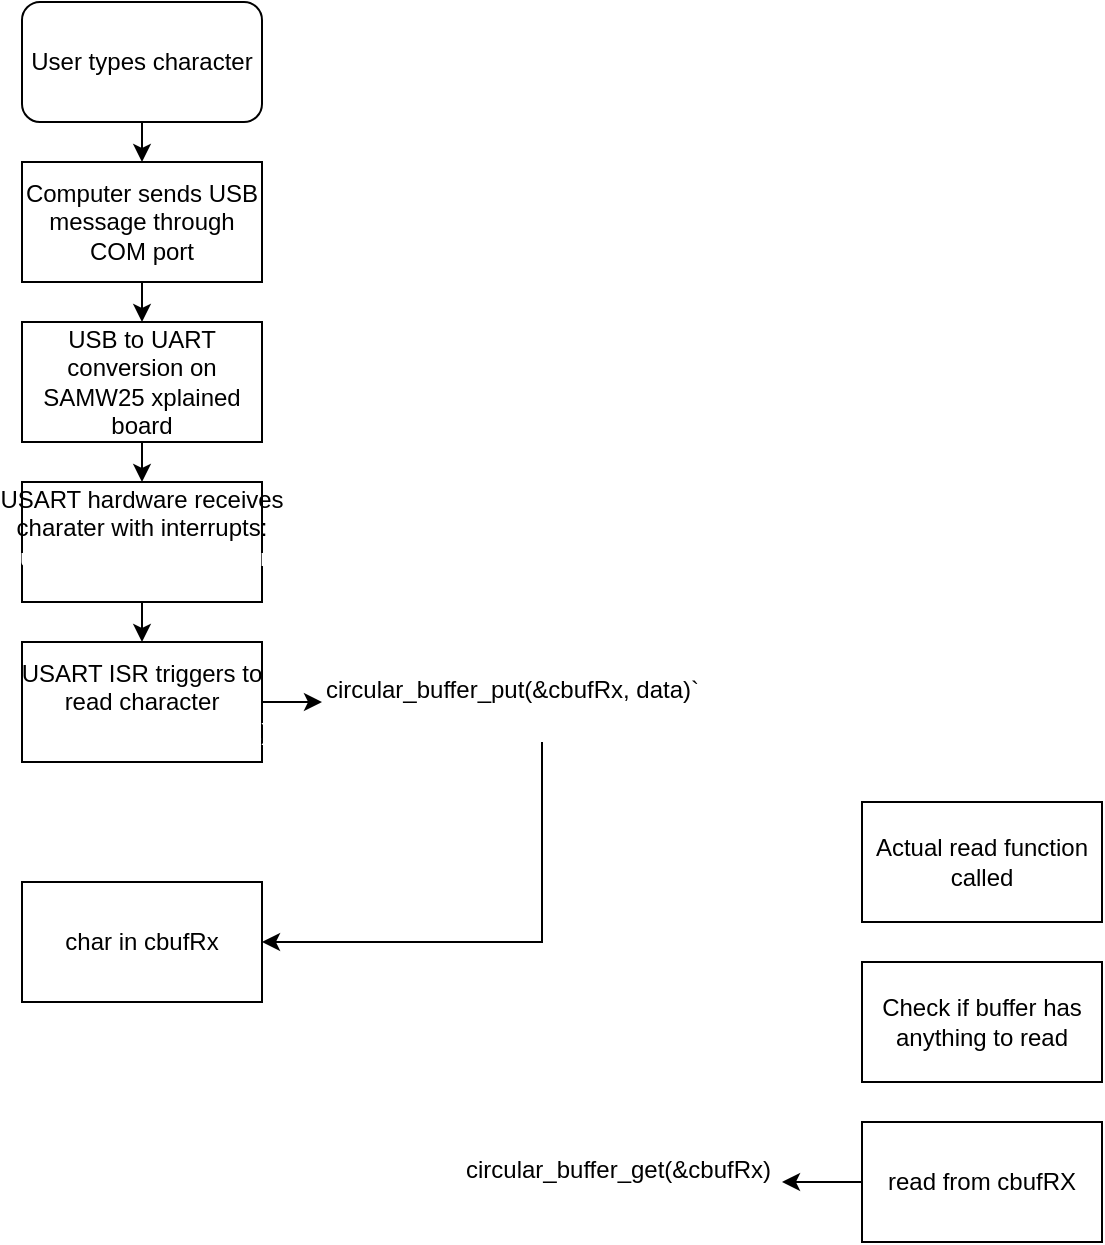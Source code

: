<mxfile version="26.1.1" pages="2">
  <diagram name="q7" id="eg5gaslN9lL7q7ROdbx1">
    <mxGraphModel dx="954" dy="612" grid="1" gridSize="10" guides="1" tooltips="1" connect="1" arrows="1" fold="1" page="1" pageScale="1" pageWidth="850" pageHeight="1100" math="0" shadow="0">
      <root>
        <mxCell id="0" />
        <mxCell id="1" parent="0" />
        <mxCell id="-8dmAbrjDuGhnUXd0PtP-9" style="edgeStyle=orthogonalEdgeStyle;rounded=0;orthogonalLoop=1;jettySize=auto;html=1;exitX=0.5;exitY=1;exitDx=0;exitDy=0;entryX=0.5;entryY=0;entryDx=0;entryDy=0;" edge="1" parent="1" source="nLC49wgBUl2hEHt7FJgS-3" target="nLC49wgBUl2hEHt7FJgS-4">
          <mxGeometry relative="1" as="geometry" />
        </mxCell>
        <mxCell id="nLC49wgBUl2hEHt7FJgS-3" value="User types character" style="rounded=1;whiteSpace=wrap;html=1;" vertex="1" parent="1">
          <mxGeometry x="240" y="80" width="120" height="60" as="geometry" />
        </mxCell>
        <mxCell id="-8dmAbrjDuGhnUXd0PtP-10" style="edgeStyle=orthogonalEdgeStyle;rounded=0;orthogonalLoop=1;jettySize=auto;html=1;exitX=0.5;exitY=1;exitDx=0;exitDy=0;entryX=0.5;entryY=0;entryDx=0;entryDy=0;" edge="1" parent="1" source="nLC49wgBUl2hEHt7FJgS-4" target="-8dmAbrjDuGhnUXd0PtP-1">
          <mxGeometry relative="1" as="geometry" />
        </mxCell>
        <mxCell id="nLC49wgBUl2hEHt7FJgS-4" value="Computer sends USB message through COM port" style="rounded=0;whiteSpace=wrap;html=1;" vertex="1" parent="1">
          <mxGeometry x="240" y="160" width="120" height="60" as="geometry" />
        </mxCell>
        <mxCell id="nLC49wgBUl2hEHt7FJgS-5" value="char in cbufRx" style="rounded=0;whiteSpace=wrap;html=1;" vertex="1" parent="1">
          <mxGeometry x="240" y="520" width="120" height="60" as="geometry" />
        </mxCell>
        <mxCell id="-8dmAbrjDuGhnUXd0PtP-11" style="edgeStyle=orthogonalEdgeStyle;rounded=0;orthogonalLoop=1;jettySize=auto;html=1;exitX=0.5;exitY=1;exitDx=0;exitDy=0;entryX=0.5;entryY=0;entryDx=0;entryDy=0;" edge="1" parent="1" source="-8dmAbrjDuGhnUXd0PtP-1" target="-8dmAbrjDuGhnUXd0PtP-3">
          <mxGeometry relative="1" as="geometry" />
        </mxCell>
        <mxCell id="-8dmAbrjDuGhnUXd0PtP-1" value="USB to UART conversion on SAMW25 xplained board" style="rounded=0;whiteSpace=wrap;html=1;" vertex="1" parent="1">
          <mxGeometry x="240" y="240" width="120" height="60" as="geometry" />
        </mxCell>
        <mxCell id="-8dmAbrjDuGhnUXd0PtP-12" style="edgeStyle=orthogonalEdgeStyle;rounded=0;orthogonalLoop=1;jettySize=auto;html=1;exitX=0.5;exitY=1;exitDx=0;exitDy=0;entryX=0.5;entryY=0;entryDx=0;entryDy=0;" edge="1" parent="1" source="-8dmAbrjDuGhnUXd0PtP-3" target="-8dmAbrjDuGhnUXd0PtP-5">
          <mxGeometry relative="1" as="geometry" />
        </mxCell>
        <mxCell id="-8dmAbrjDuGhnUXd0PtP-3" value="USART hardware receives charater with interrupts:&lt;div&gt;&amp;nbsp;&lt;font style=&quot;color: light-dark(rgb(255, 255, 255), rgb(255, 0, 0));&quot;&gt;&lt;span style=&quot;color: rgb(255, 255, 255);&quot;&gt;_usart_interrupt_handler() { if( }&lt;/span&gt;&lt;/font&gt;&lt;/div&gt;" style="rounded=0;whiteSpace=wrap;html=1;" vertex="1" parent="1">
          <mxGeometry x="240" y="320" width="120" height="60" as="geometry" />
        </mxCell>
        <mxCell id="-8dmAbrjDuGhnUXd0PtP-8" style="edgeStyle=orthogonalEdgeStyle;rounded=0;orthogonalLoop=1;jettySize=auto;html=1;exitX=1;exitY=0.5;exitDx=0;exitDy=0;entryX=0;entryY=0.5;entryDx=0;entryDy=0;" edge="1" parent="1" source="-8dmAbrjDuGhnUXd0PtP-5" target="-8dmAbrjDuGhnUXd0PtP-6">
          <mxGeometry relative="1" as="geometry" />
        </mxCell>
        <mxCell id="-8dmAbrjDuGhnUXd0PtP-5" value="USART ISR&amp;nbsp;triggers to read character&lt;div&gt;&amp;nbsp;&lt;font style=&quot;color: light-dark(rgb(255, 255, 255), rgb(255, 0, 0));&quot;&gt;&#39;USART_0_read(&amp;amp;data)&#39;&lt;/font&gt;&lt;/div&gt;" style="rounded=0;whiteSpace=wrap;html=1;" vertex="1" parent="1">
          <mxGeometry x="240" y="400" width="120" height="60" as="geometry" />
        </mxCell>
        <mxCell id="-8dmAbrjDuGhnUXd0PtP-18" style="edgeStyle=orthogonalEdgeStyle;rounded=0;orthogonalLoop=1;jettySize=auto;html=1;exitX=0.5;exitY=1;exitDx=0;exitDy=0;entryX=1;entryY=0.5;entryDx=0;entryDy=0;" edge="1" parent="1" source="-8dmAbrjDuGhnUXd0PtP-6" target="nLC49wgBUl2hEHt7FJgS-5">
          <mxGeometry relative="1" as="geometry" />
        </mxCell>
        <mxCell id="-8dmAbrjDuGhnUXd0PtP-6" value="circular_buffer_put(&amp;cbufRx, data)`" style="text;whiteSpace=wrap;" vertex="1" parent="1">
          <mxGeometry x="390" y="410" width="220" height="40" as="geometry" />
        </mxCell>
        <mxCell id="-8dmAbrjDuGhnUXd0PtP-7" value="Actual read function called" style="rounded=0;whiteSpace=wrap;html=1;" vertex="1" parent="1">
          <mxGeometry x="660" y="480" width="120" height="60" as="geometry" />
        </mxCell>
        <mxCell id="-8dmAbrjDuGhnUXd0PtP-13" value="Check if buffer has anything to read" style="rounded=0;whiteSpace=wrap;html=1;" vertex="1" parent="1">
          <mxGeometry x="660" y="560" width="120" height="60" as="geometry" />
        </mxCell>
        <mxCell id="-8dmAbrjDuGhnUXd0PtP-17" style="edgeStyle=orthogonalEdgeStyle;rounded=0;orthogonalLoop=1;jettySize=auto;html=1;exitX=0;exitY=0.5;exitDx=0;exitDy=0;entryX=1;entryY=0.5;entryDx=0;entryDy=0;" edge="1" parent="1" source="-8dmAbrjDuGhnUXd0PtP-14">
          <mxGeometry relative="1" as="geometry">
            <mxPoint x="620" y="670" as="targetPoint" />
          </mxGeometry>
        </mxCell>
        <mxCell id="-8dmAbrjDuGhnUXd0PtP-14" value="read from cbufRX" style="rounded=0;whiteSpace=wrap;html=1;" vertex="1" parent="1">
          <mxGeometry x="660" y="640" width="120" height="60" as="geometry" />
        </mxCell>
        <mxCell id="-8dmAbrjDuGhnUXd0PtP-15" value="circular_buffer_get(&amp;cbufRx)" style="text;whiteSpace=wrap;" vertex="1" parent="1">
          <mxGeometry x="460" y="650" width="160" height="40" as="geometry" />
        </mxCell>
      </root>
    </mxGraphModel>
  </diagram>
  <diagram id="69AIFionqCU4KmpSsLqw" name="q8">
    <mxGraphModel dx="3576" dy="1749" grid="1" gridSize="10" guides="1" tooltips="1" connect="1" arrows="1" fold="1" page="1" pageScale="1" pageWidth="850" pageHeight="1100" math="0" shadow="0">
      <root>
        <mxCell id="0" />
        <mxCell id="1" parent="0" />
        <mxCell id="6H_D1MLYfpjaKFubHR4l-17" style="edgeStyle=orthogonalEdgeStyle;rounded=0;orthogonalLoop=1;jettySize=auto;html=1;exitX=1;exitY=0.5;exitDx=0;exitDy=0;entryX=0;entryY=0.5;entryDx=0;entryDy=0;" edge="1" parent="1" source="Xbnj1MWFN5TdDOYCEd9Z-3" target="6H_D1MLYfpjaKFubHR4l-16">
          <mxGeometry relative="1" as="geometry" />
        </mxCell>
        <mxCell id="Xbnj1MWFN5TdDOYCEd9Z-3" value="busy" style="rounded=0;whiteSpace=wrap;html=1;" vertex="1" parent="1">
          <mxGeometry x="380" y="245" width="60" height="30" as="geometry" />
        </mxCell>
        <mxCell id="Xbnj1MWFN5TdDOYCEd9Z-6" value="_usart_write_buffer&lt;div&gt;(module, tx_data, length)&lt;/div&gt;" style="rounded=0;whiteSpace=wrap;html=1;" vertex="1" parent="1">
          <mxGeometry x="245" y="790" width="120" height="60" as="geometry" />
        </mxCell>
        <mxCell id="6H_D1MLYfpjaKFubHR4l-48" style="edgeStyle=orthogonalEdgeStyle;rounded=0;orthogonalLoop=1;jettySize=auto;html=1;exitX=0.5;exitY=1;exitDx=0;exitDy=0;" edge="1" parent="1" source="Xbnj1MWFN5TdDOYCEd9Z-8" target="Xbnj1MWFN5TdDOYCEd9Z-9">
          <mxGeometry relative="1" as="geometry" />
        </mxCell>
        <mxCell id="Xbnj1MWFN5TdDOYCEd9Z-8" value="Write values to USART hardware and enable data register empty interrupt" style="rounded=0;whiteSpace=wrap;html=1;" vertex="1" parent="1">
          <mxGeometry x="245" y="1020" width="120" height="60" as="geometry" />
        </mxCell>
        <mxCell id="6H_D1MLYfpjaKFubHR4l-44" style="edgeStyle=orthogonalEdgeStyle;rounded=0;orthogonalLoop=1;jettySize=auto;html=1;exitX=1;exitY=0.5;exitDx=0;exitDy=0;entryX=0.5;entryY=0;entryDx=0;entryDy=0;" edge="1" parent="1" source="Xbnj1MWFN5TdDOYCEd9Z-9" target="LdzH9NjF2yEKKVFPIRz5-3">
          <mxGeometry relative="1" as="geometry" />
        </mxCell>
        <mxCell id="6H_D1MLYfpjaKFubHR4l-49" value="empty or complete" style="edgeStyle=orthogonalEdgeStyle;rounded=0;orthogonalLoop=1;jettySize=auto;html=1;exitX=0;exitY=0.5;exitDx=0;exitDy=0;entryX=0.5;entryY=0;entryDx=0;entryDy=0;" edge="1" parent="1" source="Xbnj1MWFN5TdDOYCEd9Z-9" target="Xbnj1MWFN5TdDOYCEd9Z-10">
          <mxGeometry x="-0.148" relative="1" as="geometry">
            <mxPoint as="offset" />
          </mxGeometry>
        </mxCell>
        <mxCell id="Xbnj1MWFN5TdDOYCEd9Z-9" value="Data transmitted over tx until register empty" style="rounded=0;whiteSpace=wrap;html=1;" vertex="1" parent="1">
          <mxGeometry x="245" y="1119.95" width="120" height="60" as="geometry" />
        </mxCell>
        <mxCell id="6H_D1MLYfpjaKFubHR4l-43" style="edgeStyle=orthogonalEdgeStyle;rounded=0;orthogonalLoop=1;jettySize=auto;html=1;exitX=0.5;exitY=1;exitDx=0;exitDy=0;entryX=0.5;entryY=0;entryDx=0;entryDy=0;" edge="1" parent="1" source="Xbnj1MWFN5TdDOYCEd9Z-10" target="6H_D1MLYfpjaKFubHR4l-40">
          <mxGeometry relative="1" as="geometry">
            <mxPoint x="135" y="1190" as="targetPoint" />
          </mxGeometry>
        </mxCell>
        <mxCell id="Xbnj1MWFN5TdDOYCEd9Z-10" value="_usart_interrupt&lt;div&gt;_handler()&lt;/div&gt;" style="rounded=0;whiteSpace=wrap;html=1;" vertex="1" parent="1">
          <mxGeometry x="87.5" y="1170" width="95" height="40.05" as="geometry" />
        </mxCell>
        <mxCell id="6H_D1MLYfpjaKFubHR4l-4" style="edgeStyle=orthogonalEdgeStyle;rounded=0;orthogonalLoop=1;jettySize=auto;html=1;exitX=0.5;exitY=1;exitDx=0;exitDy=0;entryX=0.505;entryY=0.02;entryDx=0;entryDy=0;entryPerimeter=0;" edge="1" parent="1" source="Xbnj1MWFN5TdDOYCEd9Z-16" target="6H_D1MLYfpjaKFubHR4l-5">
          <mxGeometry relative="1" as="geometry">
            <mxPoint x="300" y="200" as="targetPoint" />
          </mxGeometry>
        </mxCell>
        <mxCell id="Xbnj1MWFN5TdDOYCEd9Z-16" value="Start:&lt;div&gt;String added to cbufTx:&amp;nbsp;&lt;br&gt;&lt;span style=&quot;text-align: left;&quot;&gt;circular_buffer_put&lt;/span&gt;&lt;/div&gt;&lt;div&gt;&lt;span style=&quot;text-align: left;&quot;&gt;(&amp;amp;cbufTx, data)&lt;/span&gt;&lt;/div&gt;" style="ellipse;whiteSpace=wrap;html=1;aspect=fixed;" vertex="1" parent="1">
          <mxGeometry x="240" y="40" width="120" height="120" as="geometry" />
        </mxCell>
        <mxCell id="Xbnj1MWFN5TdDOYCEd9Z-17" value="End:&lt;div&gt;Whole message shown on PC&lt;/div&gt;" style="ellipse;whiteSpace=wrap;html=1;aspect=fixed;" vertex="1" parent="1">
          <mxGeometry x="240" y="1590" width="100" height="100" as="geometry" />
        </mxCell>
        <mxCell id="6H_D1MLYfpjaKFubHR4l-45" style="edgeStyle=orthogonalEdgeStyle;rounded=0;orthogonalLoop=1;jettySize=auto;html=1;exitX=0.5;exitY=1;exitDx=0;exitDy=0;entryX=0.5;entryY=0;entryDx=0;entryDy=0;" edge="1" parent="1" source="LdzH9NjF2yEKKVFPIRz5-3" target="Uvlkl3ubx4em00gA9COW-1">
          <mxGeometry relative="1" as="geometry" />
        </mxCell>
        <mxCell id="LdzH9NjF2yEKKVFPIRz5-3" value="Hardware UART conversion to USB on SAMW25 xplained board" style="rounded=0;whiteSpace=wrap;html=1;" vertex="1" parent="1">
          <mxGeometry x="579.38" y="1220" width="120" height="60" as="geometry" />
        </mxCell>
        <mxCell id="6H_D1MLYfpjaKFubHR4l-46" style="edgeStyle=orthogonalEdgeStyle;rounded=0;orthogonalLoop=1;jettySize=auto;html=1;exitX=0.5;exitY=1;exitDx=0;exitDy=0;entryX=0.5;entryY=0;entryDx=0;entryDy=0;" edge="1" parent="1" source="Uvlkl3ubx4em00gA9COW-1" target="JG7suds1NpdHCkEHtWQR-1">
          <mxGeometry relative="1" as="geometry" />
        </mxCell>
        <mxCell id="Uvlkl3ubx4em00gA9COW-1" value="USB message to computer COM" style="rounded=0;whiteSpace=wrap;html=1;" vertex="1" parent="1">
          <mxGeometry x="580" y="1297.5" width="120" height="60" as="geometry" />
        </mxCell>
        <mxCell id="6H_D1MLYfpjaKFubHR4l-87" style="edgeStyle=orthogonalEdgeStyle;rounded=0;orthogonalLoop=1;jettySize=auto;html=1;exitX=0.5;exitY=1;exitDx=0;exitDy=0;entryX=1;entryY=0;entryDx=0;entryDy=0;" edge="1" parent="1" source="JG7suds1NpdHCkEHtWQR-1" target="Xbnj1MWFN5TdDOYCEd9Z-17">
          <mxGeometry relative="1" as="geometry">
            <Array as="points">
              <mxPoint x="640" y="1560" />
              <mxPoint x="325" y="1560" />
              <mxPoint x="325" y="1605" />
            </Array>
          </mxGeometry>
        </mxCell>
        <mxCell id="JG7suds1NpdHCkEHtWQR-1" value="COM / terminal interpret USB inputs&lt;div&gt;(maybe prints single char)&lt;/div&gt;" style="rounded=0;whiteSpace=wrap;html=1;" vertex="1" parent="1">
          <mxGeometry x="579.38" y="1380" width="120" height="60" as="geometry" />
        </mxCell>
        <mxCell id="6H_D1MLYfpjaKFubHR4l-19" style="edgeStyle=orthogonalEdgeStyle;rounded=0;orthogonalLoop=1;jettySize=auto;html=1;exitX=1;exitY=0.5;exitDx=0;exitDy=0;entryX=0;entryY=0.5;entryDx=0;entryDy=0;endArrow=none;startFill=0;" edge="1" parent="1" source="JG7suds1NpdHCkEHtWQR-2" target="6H_D1MLYfpjaKFubHR4l-15">
          <mxGeometry relative="1" as="geometry" />
        </mxCell>
        <mxCell id="6H_D1MLYfpjaKFubHR4l-22" style="edgeStyle=orthogonalEdgeStyle;rounded=0;orthogonalLoop=1;jettySize=auto;html=1;exitX=0.5;exitY=1;exitDx=0;exitDy=0;entryX=0.5;entryY=0;entryDx=0;entryDy=0;" edge="1" parent="1" source="JG7suds1NpdHCkEHtWQR-2" target="6H_D1MLYfpjaKFubHR4l-23">
          <mxGeometry relative="1" as="geometry">
            <mxPoint x="305.222" y="730" as="targetPoint" />
          </mxGeometry>
        </mxCell>
        <mxCell id="6H_D1MLYfpjaKFubHR4l-27" style="edgeStyle=orthogonalEdgeStyle;rounded=0;orthogonalLoop=1;jettySize=auto;html=1;exitX=1;exitY=0.5;exitDx=0;exitDy=0;entryX=0;entryY=0.5;entryDx=0;entryDy=0;endArrow=none;startFill=0;" edge="1" parent="1" source="JG7suds1NpdHCkEHtWQR-2" target="6H_D1MLYfpjaKFubHR4l-26">
          <mxGeometry relative="1" as="geometry" />
        </mxCell>
        <mxCell id="JG7suds1NpdHCkEHtWQR-2" value="Sanity&amp;nbsp;&lt;div&gt;checks,&lt;div&gt;&amp;nbsp;Length not 0, transmitter&amp;nbsp;&lt;/div&gt;&lt;div&gt;enabled&lt;/div&gt;&lt;/div&gt;" style="rhombus;whiteSpace=wrap;html=1;" vertex="1" parent="1">
          <mxGeometry x="245" y="580" width="120" height="120" as="geometry" />
        </mxCell>
        <mxCell id="6H_D1MLYfpjaKFubHR4l-38" style="edgeStyle=orthogonalEdgeStyle;rounded=0;orthogonalLoop=1;jettySize=auto;html=1;exitX=0.5;exitY=1;exitDx=0;exitDy=0;entryX=0.5;entryY=0;entryDx=0;entryDy=0;" edge="1" parent="1" source="JG7suds1NpdHCkEHtWQR-3" target="Xbnj1MWFN5TdDOYCEd9Z-8">
          <mxGeometry relative="1" as="geometry" />
        </mxCell>
        <mxCell id="JG7suds1NpdHCkEHtWQR-3" value="Sanity&amp;nbsp;&lt;div&gt;checks and not&amp;nbsp;&lt;/div&gt;&lt;div&gt;busy (remaining buffer len&lt;/div&gt;&lt;div&gt;&amp;nbsp;&amp;gt; 0).&lt;/div&gt;" style="rhombus;whiteSpace=wrap;html=1;" vertex="1" parent="1">
          <mxGeometry x="245" y="870" width="118.75" height="120" as="geometry" />
        </mxCell>
        <mxCell id="6H_D1MLYfpjaKFubHR4l-6" style="edgeStyle=orthogonalEdgeStyle;rounded=0;orthogonalLoop=1;jettySize=auto;html=1;exitX=1;exitY=0.5;exitDx=0;exitDy=0;entryX=0;entryY=0.5;entryDx=0;entryDy=0;" edge="1" parent="1" source="6H_D1MLYfpjaKFubHR4l-5" target="Xbnj1MWFN5TdDOYCEd9Z-3">
          <mxGeometry relative="1" as="geometry" />
        </mxCell>
        <mxCell id="6H_D1MLYfpjaKFubHR4l-9" style="edgeStyle=orthogonalEdgeStyle;rounded=0;orthogonalLoop=1;jettySize=auto;html=1;exitX=0.5;exitY=1;exitDx=0;exitDy=0;entryX=0.5;entryY=0;entryDx=0;entryDy=0;endArrow=none;startFill=0;" edge="1" parent="1" source="6H_D1MLYfpjaKFubHR4l-5" target="6H_D1MLYfpjaKFubHR4l-7">
          <mxGeometry relative="1" as="geometry" />
        </mxCell>
        <mxCell id="6H_D1MLYfpjaKFubHR4l-5" value="Check&lt;span style=&quot;background-color: transparent; color: light-dark(rgb(0, 0, 0), rgb(255, 255, 255));&quot;&gt;&amp;nbsp;&lt;/span&gt;&lt;div&gt;&lt;span style=&quot;background-color: transparent; color: light-dark(rgb(0, 0, 0), rgb(255, 255, 255));&quot;&gt;job&amp;nbsp;&lt;/span&gt;&lt;span style=&quot;background-color: transparent; color: light-dark(rgb(0, 0, 0), rgb(255, 255, 255));&quot;&gt;status:&lt;/span&gt;&lt;div&gt;&lt;div&gt;&lt;div&gt;&lt;span style=&quot;background-color: transparent; color: light-dark(rgb(0, 0, 0), rgb(255, 255, 255));&quot;&gt;usart_get_job&lt;/span&gt;&lt;/div&gt;&lt;div&gt;&lt;div&gt;_status()&lt;/div&gt;&lt;/div&gt;&lt;/div&gt;&lt;/div&gt;&lt;/div&gt;" style="rhombus;whiteSpace=wrap;html=1;" vertex="1" parent="1">
          <mxGeometry x="240" y="200" width="120" height="120" as="geometry" />
        </mxCell>
        <mxCell id="6H_D1MLYfpjaKFubHR4l-10" style="edgeStyle=orthogonalEdgeStyle;rounded=0;orthogonalLoop=1;jettySize=auto;html=1;exitX=0.5;exitY=1;exitDx=0;exitDy=0;entryX=0.5;entryY=0;entryDx=0;entryDy=0;" edge="1" parent="1" source="6H_D1MLYfpjaKFubHR4l-7" target="6H_D1MLYfpjaKFubHR4l-12">
          <mxGeometry relative="1" as="geometry">
            <mxPoint x="300" y="390" as="targetPoint" />
          </mxGeometry>
        </mxCell>
        <mxCell id="6H_D1MLYfpjaKFubHR4l-7" value="not busy" style="rounded=0;whiteSpace=wrap;html=1;" vertex="1" parent="1">
          <mxGeometry x="270" y="340" width="60" height="30" as="geometry" />
        </mxCell>
        <mxCell id="6H_D1MLYfpjaKFubHR4l-21" style="edgeStyle=orthogonalEdgeStyle;rounded=0;orthogonalLoop=1;jettySize=auto;html=1;exitX=0.5;exitY=1;exitDx=0;exitDy=0;entryX=0.5;entryY=0;entryDx=0;entryDy=0;" edge="1" parent="1" source="6H_D1MLYfpjaKFubHR4l-11" target="JG7suds1NpdHCkEHtWQR-2">
          <mxGeometry relative="1" as="geometry" />
        </mxCell>
        <mxCell id="6H_D1MLYfpjaKFubHR4l-11" value="write: usart_write_buffer_job (&amp;amp;usart_instance, (uin8_t *)&amp;amp;latestTx, 1)" style="rounded=0;whiteSpace=wrap;html=1;" vertex="1" parent="1">
          <mxGeometry x="240" y="480" width="130" height="70" as="geometry" />
        </mxCell>
        <mxCell id="6H_D1MLYfpjaKFubHR4l-12" value="&lt;span style=&quot;text-align: left;&quot;&gt;Load latestTx: circular_buffer_get (&amp;amp;cbufTx, *(uint8_t*)&amp;amp;latestTx)`&lt;/span&gt;" style="rounded=0;whiteSpace=wrap;html=1;" vertex="1" parent="1">
          <mxGeometry x="240" y="390" width="120" height="70" as="geometry" />
        </mxCell>
        <mxCell id="6H_D1MLYfpjaKFubHR4l-14" style="edgeStyle=orthogonalEdgeStyle;rounded=0;orthogonalLoop=1;jettySize=auto;html=1;exitX=0.5;exitY=1;exitDx=0;exitDy=0;entryX=0.461;entryY=0;entryDx=0;entryDy=0;entryPerimeter=0;" edge="1" parent="1" source="6H_D1MLYfpjaKFubHR4l-12" target="6H_D1MLYfpjaKFubHR4l-11">
          <mxGeometry relative="1" as="geometry" />
        </mxCell>
        <mxCell id="6H_D1MLYfpjaKFubHR4l-20" style="edgeStyle=orthogonalEdgeStyle;rounded=0;orthogonalLoop=1;jettySize=auto;html=1;exitX=1;exitY=0.5;exitDx=0;exitDy=0;entryX=0;entryY=0.5;entryDx=0;entryDy=0;" edge="1" parent="1" source="6H_D1MLYfpjaKFubHR4l-15" target="6H_D1MLYfpjaKFubHR4l-18">
          <mxGeometry relative="1" as="geometry" />
        </mxCell>
        <mxCell id="6H_D1MLYfpjaKFubHR4l-15" value="any false" style="rounded=0;whiteSpace=wrap;html=1;" vertex="1" parent="1">
          <mxGeometry x="400" y="650" width="60" height="30" as="geometry" />
        </mxCell>
        <mxCell id="6H_D1MLYfpjaKFubHR4l-16" value="&lt;div style=&quot;&quot;&gt;&lt;span style=&quot;background-color: transparent; color: light-dark(rgb(0, 0, 0), rgb(255, 255, 255));&quot;&gt;Do not attempt write&lt;/span&gt;&lt;/div&gt;" style="rounded=1;whiteSpace=wrap;html=1;align=center;" vertex="1" parent="1">
          <mxGeometry x="480" y="242.5" width="80" height="35" as="geometry" />
        </mxCell>
        <mxCell id="6H_D1MLYfpjaKFubHR4l-18" value="ERROR code returned" style="rounded=1;whiteSpace=wrap;html=1;" vertex="1" parent="1">
          <mxGeometry x="490" y="650" width="90" height="30" as="geometry" />
        </mxCell>
        <mxCell id="6H_D1MLYfpjaKFubHR4l-24" style="edgeStyle=orthogonalEdgeStyle;rounded=0;orthogonalLoop=1;jettySize=auto;html=1;exitX=0.5;exitY=1;exitDx=0;exitDy=0;entryX=0.5;entryY=0;entryDx=0;entryDy=0;" edge="1" parent="1" source="6H_D1MLYfpjaKFubHR4l-23" target="Xbnj1MWFN5TdDOYCEd9Z-6">
          <mxGeometry relative="1" as="geometry" />
        </mxCell>
        <mxCell id="6H_D1MLYfpjaKFubHR4l-23" value="All true" style="rounded=0;whiteSpace=wrap;html=1;" vertex="1" parent="1">
          <mxGeometry x="275" y="730" width="60" height="30" as="geometry" />
        </mxCell>
        <mxCell id="6H_D1MLYfpjaKFubHR4l-25" style="edgeStyle=orthogonalEdgeStyle;rounded=0;orthogonalLoop=1;jettySize=auto;html=1;exitX=0.5;exitY=1;exitDx=0;exitDy=0;entryX=0.5;entryY=0;entryDx=0;entryDy=0;" edge="1" parent="1" source="Xbnj1MWFN5TdDOYCEd9Z-6" target="JG7suds1NpdHCkEHtWQR-3">
          <mxGeometry relative="1" as="geometry" />
        </mxCell>
        <mxCell id="6H_D1MLYfpjaKFubHR4l-26" value="assert fail" style="rounded=0;whiteSpace=wrap;html=1;" vertex="1" parent="1">
          <mxGeometry x="400" y="600" width="60" height="30" as="geometry" />
        </mxCell>
        <mxCell id="6H_D1MLYfpjaKFubHR4l-28" style="edgeStyle=orthogonalEdgeStyle;rounded=0;orthogonalLoop=1;jettySize=auto;html=1;exitX=1;exitY=0.5;exitDx=0;exitDy=0;entryX=0;entryY=0.5;entryDx=0;entryDy=0;" edge="1" parent="1" target="6H_D1MLYfpjaKFubHR4l-29">
          <mxGeometry relative="1" as="geometry">
            <mxPoint x="460" y="615" as="sourcePoint" />
          </mxGeometry>
        </mxCell>
        <mxCell id="6H_D1MLYfpjaKFubHR4l-29" value="asm(&quot;BKPT #0)&lt;div&gt;Debugger breakpoint&lt;/div&gt;" style="rounded=1;whiteSpace=wrap;html=1;" vertex="1" parent="1">
          <mxGeometry x="490" y="590" width="90" height="50" as="geometry" />
        </mxCell>
        <mxCell id="6H_D1MLYfpjaKFubHR4l-30" style="edgeStyle=orthogonalEdgeStyle;rounded=0;orthogonalLoop=1;jettySize=auto;html=1;exitX=1;exitY=0.5;exitDx=0;exitDy=0;entryX=0;entryY=0.5;entryDx=0;entryDy=0;" edge="1" parent="1" target="6H_D1MLYfpjaKFubHR4l-33">
          <mxGeometry relative="1" as="geometry">
            <mxPoint x="364.38" y="930" as="sourcePoint" />
            <Array as="points">
              <mxPoint x="380" y="930" />
              <mxPoint x="380" y="955" />
            </Array>
          </mxGeometry>
        </mxCell>
        <mxCell id="6H_D1MLYfpjaKFubHR4l-31" style="edgeStyle=orthogonalEdgeStyle;rounded=0;orthogonalLoop=1;jettySize=auto;html=1;exitX=1;exitY=0.5;exitDx=0;exitDy=0;entryX=0;entryY=0.5;entryDx=0;entryDy=0;" edge="1" parent="1" target="6H_D1MLYfpjaKFubHR4l-35" source="JG7suds1NpdHCkEHtWQR-3">
          <mxGeometry relative="1" as="geometry">
            <mxPoint x="364.38" y="930" as="sourcePoint" />
            <Array as="points">
              <mxPoint x="380" y="930" />
              <mxPoint x="380" y="905" />
            </Array>
          </mxGeometry>
        </mxCell>
        <mxCell id="6H_D1MLYfpjaKFubHR4l-32" style="edgeStyle=orthogonalEdgeStyle;rounded=0;orthogonalLoop=1;jettySize=auto;html=1;exitX=1;exitY=0.5;exitDx=0;exitDy=0;entryX=0;entryY=0.5;entryDx=0;entryDy=0;" edge="1" parent="1" source="6H_D1MLYfpjaKFubHR4l-33" target="6H_D1MLYfpjaKFubHR4l-34">
          <mxGeometry relative="1" as="geometry" />
        </mxCell>
        <mxCell id="6H_D1MLYfpjaKFubHR4l-33" value="any false" style="rounded=0;whiteSpace=wrap;html=1;" vertex="1" parent="1">
          <mxGeometry x="399.38" y="940" width="60" height="30" as="geometry" />
        </mxCell>
        <mxCell id="6H_D1MLYfpjaKFubHR4l-34" value="ERROR code returned" style="rounded=1;whiteSpace=wrap;html=1;" vertex="1" parent="1">
          <mxGeometry x="489.38" y="940" width="90" height="30" as="geometry" />
        </mxCell>
        <mxCell id="6H_D1MLYfpjaKFubHR4l-35" value="assert fail" style="rounded=0;whiteSpace=wrap;html=1;" vertex="1" parent="1">
          <mxGeometry x="399.38" y="890" width="60" height="30" as="geometry" />
        </mxCell>
        <mxCell id="6H_D1MLYfpjaKFubHR4l-36" style="edgeStyle=orthogonalEdgeStyle;rounded=0;orthogonalLoop=1;jettySize=auto;html=1;exitX=1;exitY=0.5;exitDx=0;exitDy=0;entryX=0;entryY=0.5;entryDx=0;entryDy=0;" edge="1" parent="1" target="6H_D1MLYfpjaKFubHR4l-37">
          <mxGeometry relative="1" as="geometry">
            <mxPoint x="459.38" y="905" as="sourcePoint" />
          </mxGeometry>
        </mxCell>
        <mxCell id="6H_D1MLYfpjaKFubHR4l-37" value="asm(&quot;BKPT #0)&lt;div&gt;Debugger breakpoint&lt;/div&gt;" style="rounded=1;whiteSpace=wrap;html=1;" vertex="1" parent="1">
          <mxGeometry x="489.38" y="880" width="90" height="50" as="geometry" />
        </mxCell>
        <mxCell id="6H_D1MLYfpjaKFubHR4l-40" value="if(&lt;div&gt;interrupt_status&amp;nbsp;&lt;/div&gt;&lt;div&gt;&amp;amp; SERCOM_&lt;span style=&quot;background-color: transparent; color: light-dark(rgb(0, 0, 0), rgb(255, 255, 255));&quot;&gt;USART&lt;/span&gt;&lt;/div&gt;&lt;div&gt;&lt;span style=&quot;background-color: transparent; color: light-dark(rgb(0, 0, 0), rgb(255, 255, 255));&quot;&gt;_INTFLAG_&lt;/span&gt;&lt;/div&gt;&lt;div&gt;&lt;span style=&quot;background-color: transparent; color: light-dark(rgb(0, 0, 0), rgb(255, 255, 255));&quot;&gt;DRE)&lt;/span&gt;&lt;/div&gt;" style="rhombus;whiteSpace=wrap;html=1;" vertex="1" parent="1">
          <mxGeometry x="67.5" y="1230" width="135" height="130" as="geometry" />
        </mxCell>
        <mxCell id="6H_D1MLYfpjaKFubHR4l-42" style="edgeStyle=orthogonalEdgeStyle;rounded=0;orthogonalLoop=1;jettySize=auto;html=1;exitX=0.5;exitY=1;exitDx=0;exitDy=0;entryX=0.25;entryY=0;entryDx=0;entryDy=0;" edge="1" parent="1" source="6H_D1MLYfpjaKFubHR4l-41" target="Xbnj1MWFN5TdDOYCEd9Z-10">
          <mxGeometry relative="1" as="geometry">
            <Array as="points">
              <mxPoint x="111" y="1130" />
            </Array>
          </mxGeometry>
        </mxCell>
        <mxCell id="6H_D1MLYfpjaKFubHR4l-41" value="Other USART interrupt source" style="shape=hexagon;perimeter=hexagonPerimeter2;whiteSpace=wrap;html=1;fixedSize=1;" vertex="1" parent="1">
          <mxGeometry x="60" y="1090" width="110" height="40" as="geometry" />
        </mxCell>
        <mxCell id="6H_D1MLYfpjaKFubHR4l-52" style="edgeStyle=orthogonalEdgeStyle;rounded=0;orthogonalLoop=1;jettySize=auto;html=1;exitX=0;exitY=0.5;exitDx=0;exitDy=0;" edge="1" parent="1" target="6H_D1MLYfpjaKFubHR4l-75" source="6H_D1MLYfpjaKFubHR4l-54">
          <mxGeometry relative="1" as="geometry">
            <mxPoint x="-65" y="1295" as="targetPoint" />
            <mxPoint x="-10" y="1290" as="sourcePoint" />
          </mxGeometry>
        </mxCell>
        <mxCell id="6H_D1MLYfpjaKFubHR4l-54" value="False" style="rounded=0;whiteSpace=wrap;html=1;" vertex="1" parent="1">
          <mxGeometry y="1282.5" width="45" height="25" as="geometry" />
        </mxCell>
        <mxCell id="6H_D1MLYfpjaKFubHR4l-55" style="edgeStyle=orthogonalEdgeStyle;rounded=0;orthogonalLoop=1;jettySize=auto;html=1;entryX=0;entryY=0.5;entryDx=0;entryDy=0;endArrow=none;startFill=0;exitX=1;exitY=0.5;exitDx=0;exitDy=0;" edge="1" parent="1" source="6H_D1MLYfpjaKFubHR4l-54" target="6H_D1MLYfpjaKFubHR4l-40">
          <mxGeometry relative="1" as="geometry">
            <mxPoint x="30" y="1297.5" as="sourcePoint" />
            <mxPoint x="67.5" y="1297.5" as="targetPoint" />
            <Array as="points" />
          </mxGeometry>
        </mxCell>
        <mxCell id="6H_D1MLYfpjaKFubHR4l-57" value="True" style="rounded=0;whiteSpace=wrap;html=1;" vertex="1" parent="1">
          <mxGeometry x="112.5" y="1380" width="45" height="25" as="geometry" />
        </mxCell>
        <mxCell id="6H_D1MLYfpjaKFubHR4l-60" style="edgeStyle=orthogonalEdgeStyle;rounded=0;orthogonalLoop=1;jettySize=auto;html=1;entryX=0.5;entryY=0;entryDx=0;entryDy=0;endArrow=none;startFill=0;exitX=0.5;exitY=1;exitDx=0;exitDy=0;" edge="1" parent="1" source="6H_D1MLYfpjaKFubHR4l-40" target="6H_D1MLYfpjaKFubHR4l-57">
          <mxGeometry relative="1" as="geometry">
            <mxPoint x="55" y="1305" as="sourcePoint" />
            <mxPoint x="78" y="1305" as="targetPoint" />
            <Array as="points" />
          </mxGeometry>
        </mxCell>
        <mxCell id="6H_D1MLYfpjaKFubHR4l-62" value="" style="edgeStyle=orthogonalEdgeStyle;rounded=0;orthogonalLoop=1;jettySize=auto;html=1;exitX=1;exitY=0.5;exitDx=0;exitDy=0;entryX=0;entryY=0.5;entryDx=0;entryDy=0;" edge="1" parent="1" source="6H_D1MLYfpjaKFubHR4l-57" target="6H_D1MLYfpjaKFubHR4l-63">
          <mxGeometry relative="1" as="geometry">
            <mxPoint x="135.35" y="1405" as="sourcePoint" />
            <mxPoint x="250" y="1380" as="targetPoint" />
            <Array as="points">
              <mxPoint x="220" y="1393" />
              <mxPoint x="245" y="1393" />
            </Array>
          </mxGeometry>
        </mxCell>
        <mxCell id="6H_D1MLYfpjaKFubHR4l-63" value="Write values to USART hardware and enable data register empty interrupt" style="rounded=0;whiteSpace=wrap;html=1;" vertex="1" parent="1">
          <mxGeometry x="244.38" y="1362.5" width="120" height="60" as="geometry" />
        </mxCell>
        <mxCell id="6H_D1MLYfpjaKFubHR4l-68" style="edgeStyle=orthogonalEdgeStyle;rounded=0;orthogonalLoop=1;jettySize=auto;html=1;exitX=0;exitY=0.5;exitDx=0;exitDy=0;entryX=0.5;entryY=1;entryDx=0;entryDy=0;endArrow=none;startFill=0;" edge="1" parent="1" source="6H_D1MLYfpjaKFubHR4l-64" target="6H_D1MLYfpjaKFubHR4l-66">
          <mxGeometry relative="1" as="geometry">
            <Array as="points">
              <mxPoint x="240" y="1285" />
              <mxPoint x="240" y="1240" />
            </Array>
          </mxGeometry>
        </mxCell>
        <mxCell id="6H_D1MLYfpjaKFubHR4l-71" style="edgeStyle=orthogonalEdgeStyle;rounded=0;orthogonalLoop=1;jettySize=auto;html=1;exitX=1;exitY=0.5;exitDx=0;exitDy=0;entryX=0;entryY=0.5;entryDx=0;entryDy=0;endArrow=none;startFill=0;" edge="1" parent="1" source="6H_D1MLYfpjaKFubHR4l-64" target="6H_D1MLYfpjaKFubHR4l-72">
          <mxGeometry relative="1" as="geometry">
            <mxPoint x="410" y="1285" as="targetPoint" />
          </mxGeometry>
        </mxCell>
        <mxCell id="6H_D1MLYfpjaKFubHR4l-64" value="if(&lt;div&gt;&lt;span style=&quot;background-color: transparent; color: light-dark(rgb(0, 0, 0), rgb(255, 255, 255));&quot;&gt;--(module-&amp;gt; remaining_tx&amp;nbsp;&lt;/span&gt;&lt;/div&gt;&lt;div&gt;&lt;span style=&quot;background-color: transparent; color: light-dark(rgb(0, 0, 0), rgb(255, 255, 255));&quot;&gt;_buffer_&lt;/span&gt;&lt;/div&gt;&lt;div&gt;&lt;span style=&quot;background-color: transparent; color: light-dark(rgb(0, 0, 0), rgb(255, 255, 255));&quot;&gt;length) ==&amp;nbsp;&lt;/span&gt;&lt;/div&gt;&lt;div&gt;&lt;span style=&quot;background-color: transparent; color: light-dark(rgb(0, 0, 0), rgb(255, 255, 255));&quot;&gt;0)&lt;/span&gt;&lt;/div&gt;" style="rhombus;whiteSpace=wrap;html=1;" vertex="1" parent="1">
          <mxGeometry x="242.82" y="1230" width="123.12" height="110" as="geometry" />
        </mxCell>
        <mxCell id="6H_D1MLYfpjaKFubHR4l-65" style="edgeStyle=orthogonalEdgeStyle;rounded=0;orthogonalLoop=1;jettySize=auto;html=1;exitX=0.5;exitY=0;exitDx=0;exitDy=0;entryX=0.5;entryY=1;entryDx=0;entryDy=0;" edge="1" parent="1" source="6H_D1MLYfpjaKFubHR4l-63" target="6H_D1MLYfpjaKFubHR4l-64">
          <mxGeometry relative="1" as="geometry">
            <Array as="points">
              <mxPoint x="304" y="1363" />
            </Array>
          </mxGeometry>
        </mxCell>
        <mxCell id="6H_D1MLYfpjaKFubHR4l-69" style="edgeStyle=orthogonalEdgeStyle;rounded=0;orthogonalLoop=1;jettySize=auto;html=1;exitX=0.5;exitY=0;exitDx=0;exitDy=0;entryX=0.422;entryY=1.004;entryDx=0;entryDy=0;entryPerimeter=0;" edge="1" parent="1" source="6H_D1MLYfpjaKFubHR4l-66" target="Xbnj1MWFN5TdDOYCEd9Z-9">
          <mxGeometry relative="1" as="geometry">
            <mxPoint x="270" y="1180" as="targetPoint" />
            <Array as="points">
              <mxPoint x="243" y="1200" />
              <mxPoint x="296" y="1200" />
              <mxPoint x="296" y="1180" />
            </Array>
          </mxGeometry>
        </mxCell>
        <mxCell id="6H_D1MLYfpjaKFubHR4l-66" value="True" style="rounded=0;whiteSpace=wrap;html=1;" vertex="1" parent="1">
          <mxGeometry x="220" y="1220" width="45" height="20" as="geometry" />
        </mxCell>
        <mxCell id="6H_D1MLYfpjaKFubHR4l-72" value="False" style="rounded=0;whiteSpace=wrap;html=1;" vertex="1" parent="1">
          <mxGeometry x="395" y="1272.5" width="45" height="25" as="geometry" />
        </mxCell>
        <mxCell id="6H_D1MLYfpjaKFubHR4l-73" value="" style="edgeStyle=orthogonalEdgeStyle;rounded=0;orthogonalLoop=1;jettySize=auto;html=1;exitX=1;exitY=0.5;exitDx=0;exitDy=0;entryX=0.5;entryY=1;entryDx=0;entryDy=0;" edge="1" parent="1" source="6H_D1MLYfpjaKFubHR4l-72" target="6H_D1MLYfpjaKFubHR4l-74">
          <mxGeometry relative="1" as="geometry">
            <mxPoint x="440" y="1284.69" as="sourcePoint" />
            <mxPoint x="480" y="1320" as="targetPoint" />
            <Array as="points">
              <mxPoint x="470" y="1285" />
            </Array>
          </mxGeometry>
        </mxCell>
        <mxCell id="6H_D1MLYfpjaKFubHR4l-83" style="edgeStyle=orthogonalEdgeStyle;rounded=0;orthogonalLoop=1;jettySize=auto;html=1;exitX=0;exitY=0.5;exitDx=0;exitDy=0;entryX=0.571;entryY=1.004;entryDx=0;entryDy=0;entryPerimeter=0;" edge="1" parent="1" source="6H_D1MLYfpjaKFubHR4l-74" target="Xbnj1MWFN5TdDOYCEd9Z-9">
          <mxGeometry relative="1" as="geometry">
            <mxPoint x="340" y="1180" as="targetPoint" />
            <Array as="points">
              <mxPoint x="360" y="1225" />
              <mxPoint x="360" y="1200" />
              <mxPoint x="314" y="1200" />
            </Array>
          </mxGeometry>
        </mxCell>
        <mxCell id="6H_D1MLYfpjaKFubHR4l-74" value="disable data register empty interrupt&lt;div&gt;and enable transmission complete interrupt&lt;/div&gt;" style="rounded=0;whiteSpace=wrap;html=1;" vertex="1" parent="1">
          <mxGeometry x="400" y="1190" width="140" height="69.95" as="geometry" />
        </mxCell>
        <mxCell id="6H_D1MLYfpjaKFubHR4l-80" style="edgeStyle=orthogonalEdgeStyle;rounded=0;orthogonalLoop=1;jettySize=auto;html=1;exitX=0;exitY=0.5;exitDx=0;exitDy=0;entryX=1;entryY=0.5;entryDx=0;entryDy=0;endArrow=none;startFill=0;" edge="1" parent="1" source="6H_D1MLYfpjaKFubHR4l-75" target="6H_D1MLYfpjaKFubHR4l-79">
          <mxGeometry relative="1" as="geometry" />
        </mxCell>
        <mxCell id="6H_D1MLYfpjaKFubHR4l-84" style="edgeStyle=orthogonalEdgeStyle;rounded=0;orthogonalLoop=1;jettySize=auto;html=1;exitX=0.5;exitY=1;exitDx=0;exitDy=0;entryX=0.5;entryY=0;entryDx=0;entryDy=0;endArrow=none;startFill=0;" edge="1" parent="1" source="6H_D1MLYfpjaKFubHR4l-75" target="6H_D1MLYfpjaKFubHR4l-81">
          <mxGeometry relative="1" as="geometry" />
        </mxCell>
        <mxCell id="6H_D1MLYfpjaKFubHR4l-75" value="if(&lt;div&gt;interrupt_status&amp;nbsp;&lt;/div&gt;&lt;div&gt;&amp;amp; SERCOM_&lt;span style=&quot;background-color: transparent; color: light-dark(rgb(0, 0, 0), rgb(255, 255, 255));&quot;&gt;USART&lt;/span&gt;&lt;/div&gt;&lt;div&gt;&lt;span style=&quot;background-color: transparent; color: light-dark(rgb(0, 0, 0), rgb(255, 255, 255));&quot;&gt;_INTFLAG_&lt;/span&gt;&lt;/div&gt;&lt;div&gt;&lt;span style=&quot;background-color: transparent; color: light-dark(rgb(0, 0, 0), rgb(255, 255, 255));&quot;&gt;TXC)&lt;/span&gt;&lt;/div&gt;" style="rhombus;whiteSpace=wrap;html=1;" vertex="1" parent="1">
          <mxGeometry x="-170" y="1230" width="135" height="130" as="geometry" />
        </mxCell>
        <mxCell id="6H_D1MLYfpjaKFubHR4l-76" style="edgeStyle=orthogonalEdgeStyle;rounded=0;orthogonalLoop=1;jettySize=auto;html=1;entryX=1;entryY=0.5;entryDx=0;entryDy=0;exitX=0;exitY=0.5;exitDx=0;exitDy=0;" edge="1" parent="1" source="6H_D1MLYfpjaKFubHR4l-79" target="6H_D1MLYfpjaKFubHR4l-77">
          <mxGeometry relative="1" as="geometry">
            <mxPoint x="-230" y="1289.739" as="targetPoint" />
            <mxPoint x="-220" y="1290" as="sourcePoint" />
          </mxGeometry>
        </mxCell>
        <mxCell id="6H_D1MLYfpjaKFubHR4l-77" value="Handle other USART interrupts" style="rounded=1;whiteSpace=wrap;html=1;" vertex="1" parent="1">
          <mxGeometry x="-350" y="1270" width="85" height="50" as="geometry" />
        </mxCell>
        <mxCell id="6H_D1MLYfpjaKFubHR4l-78" value="" style="edgeStyle=orthogonalEdgeStyle;rounded=0;orthogonalLoop=1;jettySize=auto;html=1;" edge="1" parent="1" source="6H_D1MLYfpjaKFubHR4l-79" target="6H_D1MLYfpjaKFubHR4l-77">
          <mxGeometry relative="1" as="geometry" />
        </mxCell>
        <mxCell id="6H_D1MLYfpjaKFubHR4l-79" value="False" style="rounded=0;whiteSpace=wrap;html=1;" vertex="1" parent="1">
          <mxGeometry x="-230" y="1282.5" width="45" height="25" as="geometry" />
        </mxCell>
        <mxCell id="6H_D1MLYfpjaKFubHR4l-86" style="edgeStyle=orthogonalEdgeStyle;rounded=0;orthogonalLoop=1;jettySize=auto;html=1;exitX=0.5;exitY=1;exitDx=0;exitDy=0;entryX=0.5;entryY=0;entryDx=0;entryDy=0;" edge="1" parent="1" source="6H_D1MLYfpjaKFubHR4l-81" target="6H_D1MLYfpjaKFubHR4l-85">
          <mxGeometry relative="1" as="geometry" />
        </mxCell>
        <mxCell id="6H_D1MLYfpjaKFubHR4l-81" value="True" style="rounded=0;whiteSpace=wrap;html=1;" vertex="1" parent="1">
          <mxGeometry x="-125" y="1380" width="45" height="25" as="geometry" />
        </mxCell>
        <mxCell id="6H_D1MLYfpjaKFubHR4l-85" value="Run usart buffer transmitted callback if it exists:&lt;div&gt;module-&amp;gt;callbackUSART _CALLBACK_BUFFER&lt;/div&gt;&lt;div&gt;&lt;span style=&quot;background-color: transparent; color: light-dark(rgb(0, 0, 0), rgb(255, 255, 255));&quot;&gt;_TRANSMITTED&lt;/span&gt;&lt;/div&gt;" style="rounded=0;whiteSpace=wrap;html=1;" vertex="1" parent="1">
          <mxGeometry x="-178.12" y="1430" width="151.25" height="90" as="geometry" />
        </mxCell>
        <mxCell id="6H_D1MLYfpjaKFubHR4l-88" style="edgeStyle=orthogonalEdgeStyle;rounded=0;orthogonalLoop=1;jettySize=auto;html=1;exitX=0.5;exitY=1;exitDx=0;exitDy=0;entryX=0;entryY=0;entryDx=0;entryDy=0;" edge="1" parent="1" source="6H_D1MLYfpjaKFubHR4l-85" target="Xbnj1MWFN5TdDOYCEd9Z-17">
          <mxGeometry relative="1" as="geometry">
            <Array as="points">
              <mxPoint x="-102" y="1560" />
              <mxPoint x="255" y="1560" />
              <mxPoint x="255" y="1605" />
            </Array>
          </mxGeometry>
        </mxCell>
      </root>
    </mxGraphModel>
  </diagram>
</mxfile>
